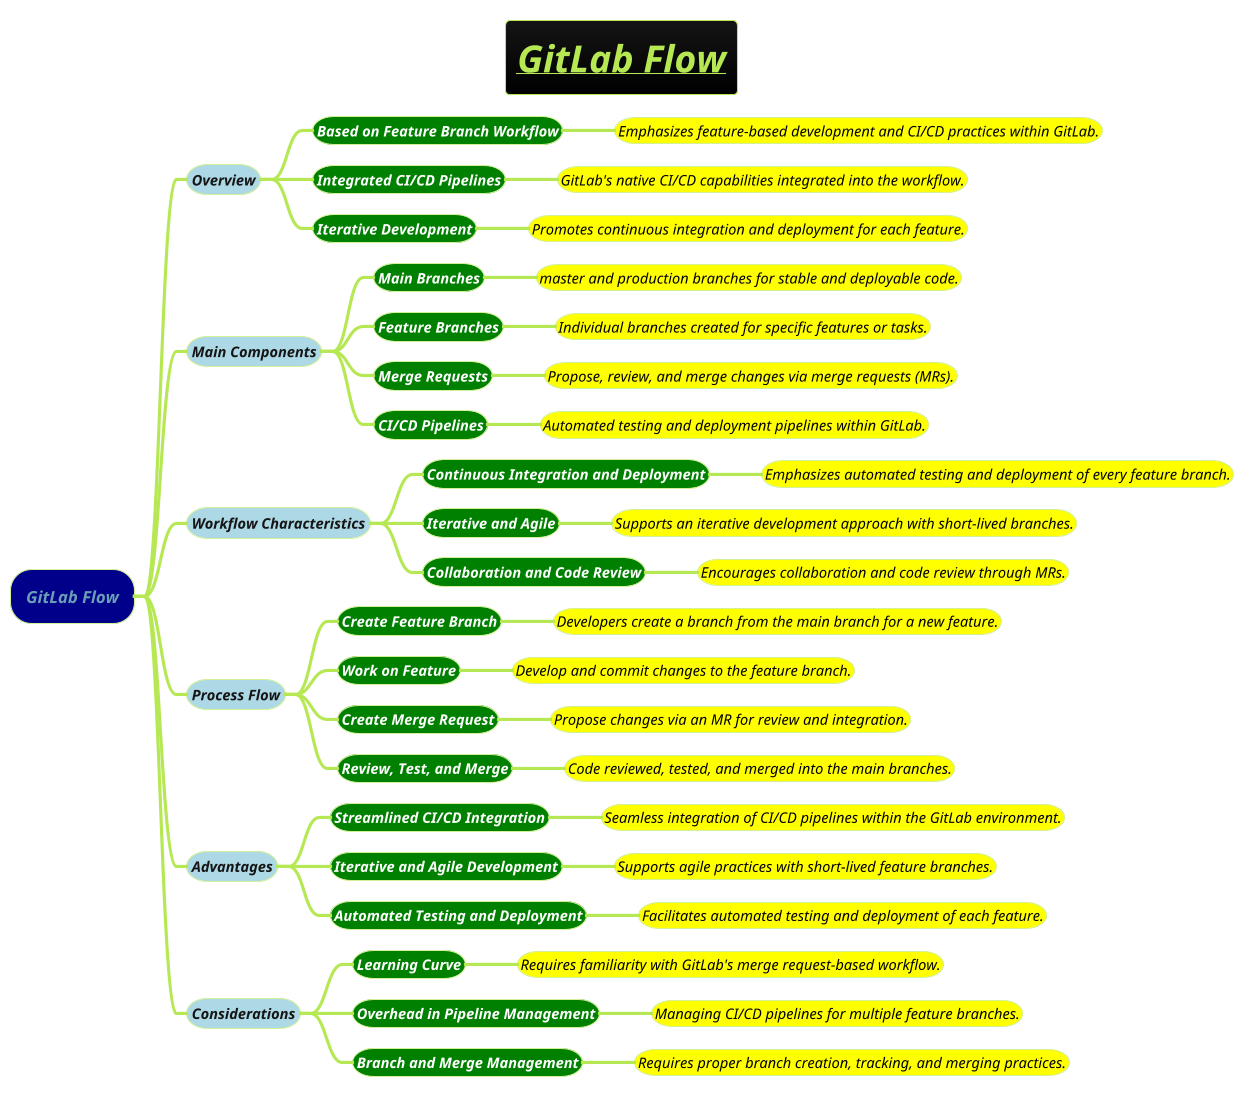 @startmindmap
title =<i><b><u>GitLab Flow
!theme hacker

*[#darkblue] <i>GitLab Flow
**[#lightblue] <i><color #blac><size:14>Overview
***[#green] <b><i><color #white><size:14>Based on Feature Branch Workflow
****[#yellow] <i><color #black><size:14>Emphasizes feature-based development and CI/CD practices within GitLab.
***[#green] <b><i><color #white><size:14>Integrated CI/CD Pipelines
****[#yellow] <i><color #black><size:14>GitLab's native CI/CD capabilities integrated into the workflow.
***[#green] <b><i><color #white><size:14>Iterative Development
****[#yellow] <i><color #black><size:14>Promotes continuous integration and deployment for each feature.
**[#lightblue] <i><color #blac><size:14>Main Components
***[#green] <b><i><color #white><size:14>Main Branches
****[#yellow] <i><color #black><size:14>master and production branches for stable and deployable code.
***[#green] <b><i><color #white><size:14>Feature Branches
****[#yellow] <i><color #black><size:14>Individual branches created for specific features or tasks.
***[#green] <b><i><color #white><size:14>Merge Requests
****[#yellow] <i><color #black><size:14>Propose, review, and merge changes via merge requests (MRs).
***[#green] <b><i><color #white><size:14>CI/CD Pipelines
****[#yellow] <i><color #black><size:14>Automated testing and deployment pipelines within GitLab.
**[#lightblue] <i><color #blac><size:14>Workflow Characteristics
***[#green] <b><i><color #white><size:14>Continuous Integration and Deployment
****[#yellow] <i><color #black><size:14>Emphasizes automated testing and deployment of every feature branch.
***[#green] <b><i><color #white><size:14>Iterative and Agile
****[#yellow] <i><color #black><size:14>Supports an iterative development approach with short-lived branches.
***[#green] <b><i><color #white><size:14>Collaboration and Code Review
****[#yellow] <i><color #black><size:14>Encourages collaboration and code review through MRs.
**[#lightblue] <i><color #blac><size:14>Process Flow
***[#green] <b><i><color #white><size:14>Create Feature Branch
****[#yellow] <i><color #black><size:14>Developers create a branch from the main branch for a new feature.
***[#green] <b><i><color #white><size:14>Work on Feature
****[#yellow] <i><color #black><size:14>Develop and commit changes to the feature branch.
***[#green] <b><i><color #white><size:14>Create Merge Request
****[#yellow] <i><color #black><size:14>Propose changes via an MR for review and integration.
***[#green] <b><i><color #white><size:14>Review, Test, and Merge
****[#yellow] <i><color #black><size:14>Code reviewed, tested, and merged into the main branches.
**[#lightblue] <i><color #blac><size:14>Advantages
***[#green] <b><i><color #white><size:14>Streamlined CI/CD Integration
****[#yellow] <i><color #black><size:14>Seamless integration of CI/CD pipelines within the GitLab environment.
***[#green] <b><i><color #white><size:14>Iterative and Agile Development
****[#yellow] <i><color #black><size:14>Supports agile practices with short-lived feature branches.
***[#green] <b><i><color #white><size:14>Automated Testing and Deployment
****[#yellow] <i><color #black><size:14>Facilitates automated testing and deployment of each feature.
**[#lightblue] <i><color #blac><size:14>Considerations
***[#green] <b><i><color #white><size:14>Learning Curve
****[#yellow] <i><color #black><size:14>Requires familiarity with GitLab's merge request-based workflow.
***[#green] <b><i><color #white><size:14>Overhead in Pipeline Management
****[#yellow] <i><color #black><size:14>Managing CI/CD pipelines for multiple feature branches.
***[#green] <b><i><color #white><size:14>Branch and Merge Management
****[#yellow] <i><color #black><size:14>Requires proper branch creation, tracking, and merging practices.
@endmindmap
